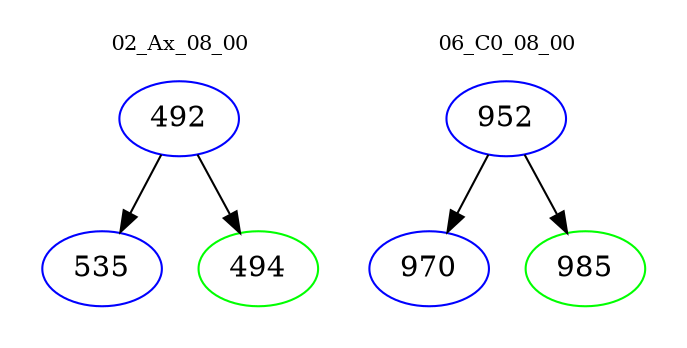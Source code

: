 digraph{
subgraph cluster_0 {
color = white
label = "02_Ax_08_00";
fontsize=10;
T0_492 [label="492", color="blue"]
T0_492 -> T0_535 [color="black"]
T0_535 [label="535", color="blue"]
T0_492 -> T0_494 [color="black"]
T0_494 [label="494", color="green"]
}
subgraph cluster_1 {
color = white
label = "06_C0_08_00";
fontsize=10;
T1_952 [label="952", color="blue"]
T1_952 -> T1_970 [color="black"]
T1_970 [label="970", color="blue"]
T1_952 -> T1_985 [color="black"]
T1_985 [label="985", color="green"]
}
}
